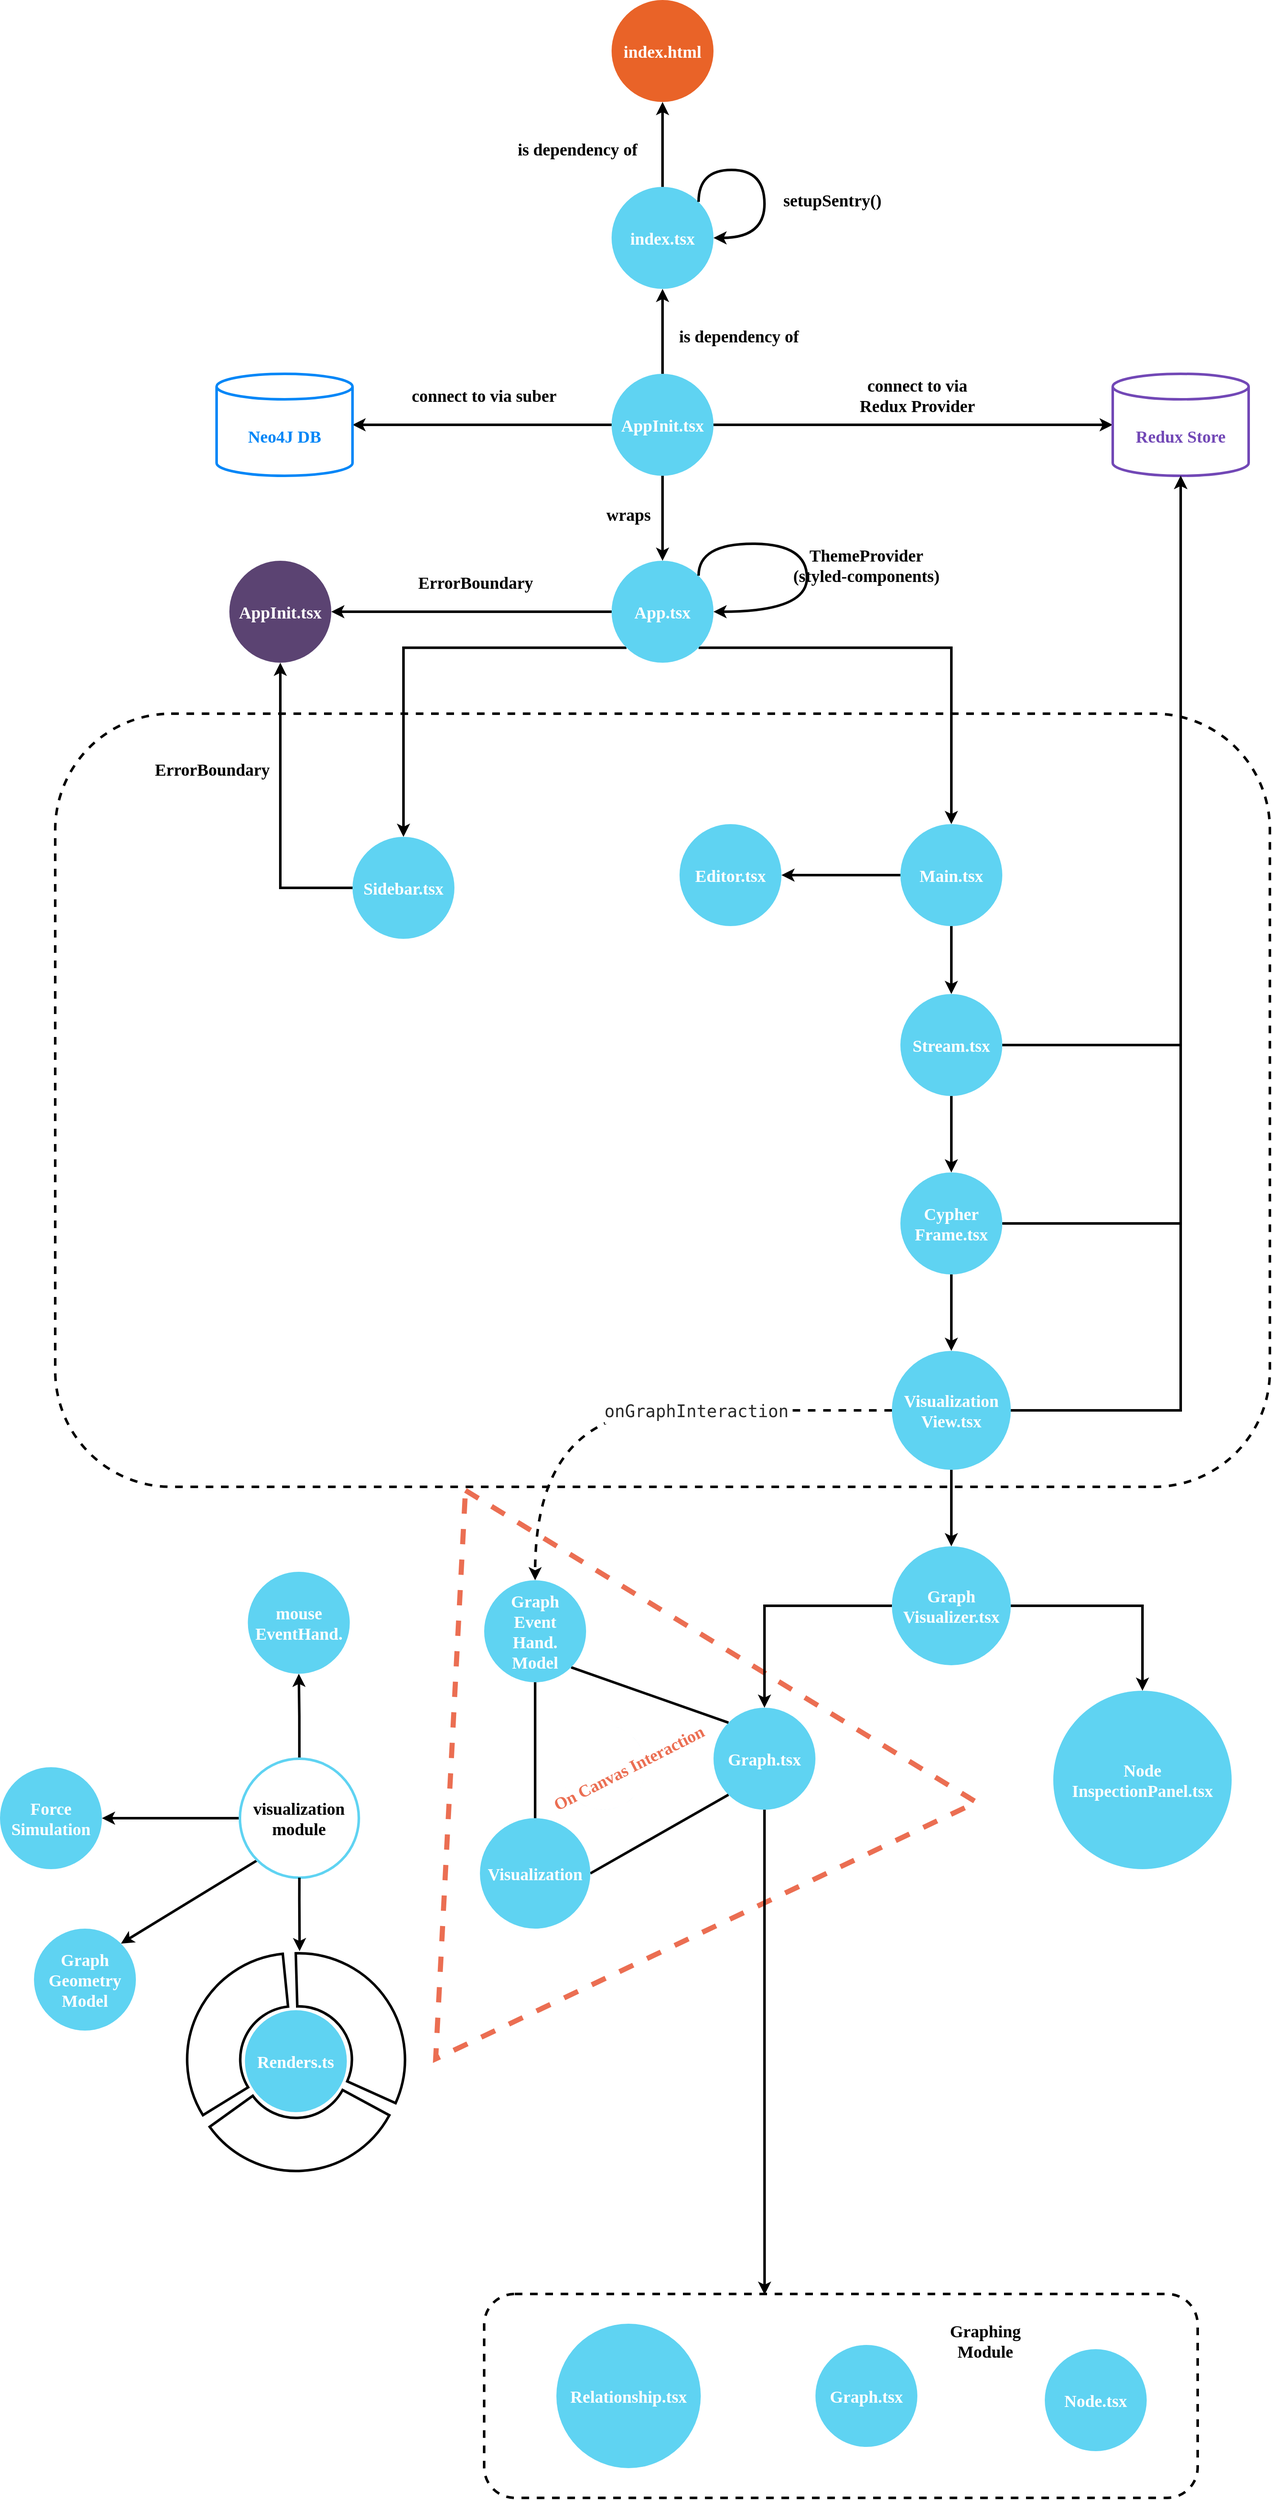 <mxfile version="22.0.2" type="device">
  <diagram name="Page-1" id="7fj5daxvw-zFe0u0rVS1">
    <mxGraphModel dx="3265" dy="4275" grid="1" gridSize="10" guides="1" tooltips="1" connect="1" arrows="1" fold="1" page="1" pageScale="1" pageWidth="850" pageHeight="1100" math="0" shadow="0">
      <root>
        <mxCell id="0" />
        <mxCell id="1" parent="0" />
        <mxCell id="hoaP64khOImTLO0eVR3v-3" value="" style="triangle;whiteSpace=wrap;html=1;fillColor=none;dashed=1;strokeWidth=6;strokeColor=#EB6E52;rotation=3;" vertex="1" parent="1">
          <mxGeometry x="540" y="450" width="620" height="670" as="geometry" />
        </mxCell>
        <mxCell id="hoaP64khOImTLO0eVR3v-4" value="" style="rounded=1;whiteSpace=wrap;html=1;fillColor=none;strokeWidth=3;dashed=1;" vertex="1" parent="1">
          <mxGeometry x="580" y="1380" width="840" height="240" as="geometry" />
        </mxCell>
        <mxCell id="hoaP64khOImTLO0eVR3v-5" value="" style="rounded=1;whiteSpace=wrap;html=1;fillColor=none;strokeWidth=3;dashed=1;" vertex="1" parent="1">
          <mxGeometry x="75" y="-480" width="1430" height="910" as="geometry" />
        </mxCell>
        <mxCell id="hoaP64khOImTLO0eVR3v-6" value="&lt;font size=&quot;1&quot; face=&quot;Ubuntu&quot;&gt;&lt;b style=&quot;font-size: 20px;&quot;&gt;Graphing Module&lt;/b&gt;&lt;/font&gt;" style="text;html=1;strokeColor=none;fillColor=none;align=center;verticalAlign=middle;whiteSpace=wrap;rounded=0;" vertex="1" parent="1">
          <mxGeometry x="1140" y="1420" width="60" height="30" as="geometry" />
        </mxCell>
        <mxCell id="hoaP64khOImTLO0eVR3v-7" style="edgeStyle=orthogonalEdgeStyle;rounded=0;orthogonalLoop=1;jettySize=auto;html=1;exitX=0.5;exitY=1;exitDx=0;exitDy=0;strokeWidth=3;startArrow=classic;startFill=1;endArrow=none;endFill=0;" edge="1" parent="1" source="hoaP64khOImTLO0eVR3v-8" target="hoaP64khOImTLO0eVR3v-9">
          <mxGeometry relative="1" as="geometry" />
        </mxCell>
        <mxCell id="hoaP64khOImTLO0eVR3v-8" value="&lt;font color=&quot;#ffffff&quot; style=&quot;font-size: 20px;&quot; face=&quot;Ubuntu&quot;&gt;&lt;b&gt;index.html&lt;/b&gt;&lt;/font&gt;" style="ellipse;whiteSpace=wrap;html=1;aspect=fixed;strokeColor=none;fillColor=#E96328;strokeWidth=3;" vertex="1" parent="1">
          <mxGeometry x="730" y="-1320" width="120" height="120" as="geometry" />
        </mxCell>
        <mxCell id="hoaP64khOImTLO0eVR3v-9" value="&lt;font color=&quot;#ffffff&quot; style=&quot;font-size: 20px;&quot; face=&quot;Ubuntu&quot;&gt;&lt;b&gt;index.tsx&lt;/b&gt;&lt;/font&gt;" style="ellipse;whiteSpace=wrap;html=1;aspect=fixed;strokeColor=none;fillColor=#5FD3F2;" vertex="1" parent="1">
          <mxGeometry x="730" y="-1100" width="120" height="120" as="geometry" />
        </mxCell>
        <mxCell id="hoaP64khOImTLO0eVR3v-10" style="edgeStyle=orthogonalEdgeStyle;rounded=0;orthogonalLoop=1;jettySize=auto;html=1;exitX=1;exitY=0;exitDx=0;exitDy=0;entryX=1;entryY=0.5;entryDx=0;entryDy=0;curved=1;strokeWidth=3;" edge="1" parent="1" source="hoaP64khOImTLO0eVR3v-9" target="hoaP64khOImTLO0eVR3v-9">
          <mxGeometry relative="1" as="geometry">
            <Array as="points">
              <mxPoint x="832" y="-1120" />
              <mxPoint x="910" y="-1120" />
              <mxPoint x="910" y="-1040" />
            </Array>
          </mxGeometry>
        </mxCell>
        <mxCell id="hoaP64khOImTLO0eVR3v-11" value="&lt;font style=&quot;font-size: 20px;&quot; face=&quot;Ubuntu&quot;&gt;&lt;b&gt;setupSentry()&lt;/b&gt;&lt;/font&gt;" style="text;html=1;strokeColor=none;fillColor=none;align=center;verticalAlign=middle;whiteSpace=wrap;rounded=0;" vertex="1" parent="1">
          <mxGeometry x="910" y="-1100" width="160" height="30" as="geometry" />
        </mxCell>
        <mxCell id="hoaP64khOImTLO0eVR3v-12" style="edgeStyle=orthogonalEdgeStyle;rounded=0;orthogonalLoop=1;jettySize=auto;html=1;exitX=0.5;exitY=0;exitDx=0;exitDy=0;entryX=0.5;entryY=1;entryDx=0;entryDy=0;strokeWidth=3;" edge="1" parent="1" source="hoaP64khOImTLO0eVR3v-16" target="hoaP64khOImTLO0eVR3v-9">
          <mxGeometry relative="1" as="geometry" />
        </mxCell>
        <mxCell id="hoaP64khOImTLO0eVR3v-13" style="edgeStyle=orthogonalEdgeStyle;rounded=0;orthogonalLoop=1;jettySize=auto;html=1;exitX=1;exitY=0.5;exitDx=0;exitDy=0;entryX=0;entryY=0.5;entryDx=0;entryDy=0;entryPerimeter=0;strokeWidth=3;" edge="1" parent="1" source="hoaP64khOImTLO0eVR3v-16" target="hoaP64khOImTLO0eVR3v-24">
          <mxGeometry relative="1" as="geometry" />
        </mxCell>
        <mxCell id="hoaP64khOImTLO0eVR3v-14" style="edgeStyle=orthogonalEdgeStyle;rounded=0;orthogonalLoop=1;jettySize=auto;html=1;exitX=0;exitY=0.5;exitDx=0;exitDy=0;strokeWidth=3;" edge="1" parent="1" source="hoaP64khOImTLO0eVR3v-16" target="hoaP64khOImTLO0eVR3v-26">
          <mxGeometry relative="1" as="geometry" />
        </mxCell>
        <mxCell id="hoaP64khOImTLO0eVR3v-15" style="edgeStyle=orthogonalEdgeStyle;rounded=0;orthogonalLoop=1;jettySize=auto;html=1;exitX=0.5;exitY=1;exitDx=0;exitDy=0;entryX=0.5;entryY=0;entryDx=0;entryDy=0;strokeWidth=3;" edge="1" parent="1" source="hoaP64khOImTLO0eVR3v-16" target="hoaP64khOImTLO0eVR3v-20">
          <mxGeometry relative="1" as="geometry" />
        </mxCell>
        <mxCell id="hoaP64khOImTLO0eVR3v-16" value="&lt;font color=&quot;#ffffff&quot; style=&quot;font-size: 20px;&quot; face=&quot;Ubuntu&quot;&gt;&lt;b&gt;AppInit.tsx&lt;/b&gt;&lt;/font&gt;" style="ellipse;whiteSpace=wrap;html=1;aspect=fixed;strokeColor=none;fillColor=#5FD3F2;" vertex="1" parent="1">
          <mxGeometry x="730" y="-880" width="120" height="120" as="geometry" />
        </mxCell>
        <mxCell id="hoaP64khOImTLO0eVR3v-17" style="edgeStyle=orthogonalEdgeStyle;rounded=0;orthogonalLoop=1;jettySize=auto;html=1;exitX=0;exitY=0.5;exitDx=0;exitDy=0;strokeWidth=3;" edge="1" parent="1" source="hoaP64khOImTLO0eVR3v-20" target="hoaP64khOImTLO0eVR3v-28">
          <mxGeometry relative="1" as="geometry" />
        </mxCell>
        <mxCell id="hoaP64khOImTLO0eVR3v-18" style="rounded=0;orthogonalLoop=1;jettySize=auto;html=1;exitX=0;exitY=1;exitDx=0;exitDy=0;entryX=0.5;entryY=0;entryDx=0;entryDy=0;strokeWidth=3;edgeStyle=orthogonalEdgeStyle;" edge="1" parent="1" source="hoaP64khOImTLO0eVR3v-20" target="hoaP64khOImTLO0eVR3v-33">
          <mxGeometry relative="1" as="geometry" />
        </mxCell>
        <mxCell id="hoaP64khOImTLO0eVR3v-19" style="rounded=0;orthogonalLoop=1;jettySize=auto;html=1;exitX=1;exitY=1;exitDx=0;exitDy=0;strokeWidth=3;edgeStyle=orthogonalEdgeStyle;" edge="1" parent="1" source="hoaP64khOImTLO0eVR3v-20" target="hoaP64khOImTLO0eVR3v-37">
          <mxGeometry relative="1" as="geometry" />
        </mxCell>
        <mxCell id="hoaP64khOImTLO0eVR3v-20" value="&lt;font color=&quot;#ffffff&quot; style=&quot;font-size: 20px;&quot; face=&quot;Ubuntu&quot;&gt;&lt;b&gt;App.tsx&lt;/b&gt;&lt;/font&gt;" style="ellipse;whiteSpace=wrap;html=1;aspect=fixed;strokeColor=none;fillColor=#5FD3F2;" vertex="1" parent="1">
          <mxGeometry x="730" y="-660" width="120" height="120" as="geometry" />
        </mxCell>
        <mxCell id="hoaP64khOImTLO0eVR3v-21" value="&lt;font face=&quot;Ubuntu&quot;&gt;&lt;span style=&quot;font-size: 20px;&quot;&gt;&lt;b&gt;wraps&lt;/b&gt;&lt;/span&gt;&lt;/font&gt;" style="text;html=1;strokeColor=none;fillColor=none;align=center;verticalAlign=middle;whiteSpace=wrap;rounded=0;" vertex="1" parent="1">
          <mxGeometry x="660" y="-730" width="180" height="30" as="geometry" />
        </mxCell>
        <mxCell id="hoaP64khOImTLO0eVR3v-22" value="&lt;font face=&quot;Ubuntu&quot;&gt;&lt;span style=&quot;font-size: 20px;&quot;&gt;&lt;b&gt;is dependency of&lt;/b&gt;&lt;/span&gt;&lt;/font&gt;" style="text;html=1;strokeColor=none;fillColor=none;align=center;verticalAlign=middle;whiteSpace=wrap;rounded=0;" vertex="1" parent="1">
          <mxGeometry x="790" y="-940" width="180" height="30" as="geometry" />
        </mxCell>
        <mxCell id="hoaP64khOImTLO0eVR3v-23" value="&lt;font face=&quot;Ubuntu&quot;&gt;&lt;span style=&quot;font-size: 20px;&quot;&gt;&lt;b&gt;is dependency of&lt;/b&gt;&lt;/span&gt;&lt;/font&gt;" style="text;html=1;strokeColor=none;fillColor=none;align=center;verticalAlign=middle;whiteSpace=wrap;rounded=0;" vertex="1" parent="1">
          <mxGeometry x="600" y="-1160" width="180" height="30" as="geometry" />
        </mxCell>
        <mxCell id="hoaP64khOImTLO0eVR3v-24" value="&lt;font color=&quot;#7248b6&quot; style=&quot;font-size: 20px;&quot; face=&quot;Ubuntu&quot;&gt;&lt;b&gt;Redux Store&lt;/b&gt;&lt;/font&gt;" style="shape=cylinder3;whiteSpace=wrap;html=1;boundedLbl=1;backgroundOutline=1;size=15;fillColor=none;strokeColor=#7248B6;strokeWidth=3;" vertex="1" parent="1">
          <mxGeometry x="1320" y="-880" width="160" height="120" as="geometry" />
        </mxCell>
        <mxCell id="hoaP64khOImTLO0eVR3v-25" value="&lt;font face=&quot;Ubuntu&quot;&gt;&lt;span style=&quot;font-size: 20px;&quot;&gt;&lt;b&gt;connect to via Redux Provider&lt;/b&gt;&lt;/span&gt;&lt;/font&gt;" style="text;html=1;strokeColor=none;fillColor=none;align=center;verticalAlign=middle;whiteSpace=wrap;rounded=0;" vertex="1" parent="1">
          <mxGeometry x="1000" y="-870" width="180" height="30" as="geometry" />
        </mxCell>
        <mxCell id="hoaP64khOImTLO0eVR3v-26" value="&lt;font color=&quot;#0086f7&quot; style=&quot;font-size: 20px;&quot; face=&quot;Ubuntu&quot;&gt;&lt;b style=&quot;&quot;&gt;Neo4J DB&lt;/b&gt;&lt;/font&gt;" style="shape=cylinder3;whiteSpace=wrap;html=1;boundedLbl=1;backgroundOutline=1;size=15;fillColor=none;strokeColor=#0086F7;strokeWidth=3;" vertex="1" parent="1">
          <mxGeometry x="265" y="-880" width="160" height="120" as="geometry" />
        </mxCell>
        <mxCell id="hoaP64khOImTLO0eVR3v-27" value="&lt;font face=&quot;Ubuntu&quot;&gt;&lt;span style=&quot;font-size: 20px;&quot;&gt;&lt;b&gt;connect to via suber&lt;/b&gt;&lt;/span&gt;&lt;/font&gt;" style="text;html=1;strokeColor=none;fillColor=none;align=center;verticalAlign=middle;whiteSpace=wrap;rounded=0;" vertex="1" parent="1">
          <mxGeometry x="490" y="-870" width="180" height="30" as="geometry" />
        </mxCell>
        <mxCell id="hoaP64khOImTLO0eVR3v-28" value="&lt;font color=&quot;#ffffff&quot; style=&quot;font-size: 20px;&quot; face=&quot;Ubuntu&quot;&gt;&lt;b&gt;AppInit.tsx&lt;/b&gt;&lt;/font&gt;" style="ellipse;whiteSpace=wrap;html=1;aspect=fixed;strokeColor=none;fillColor=#5B4372;" vertex="1" parent="1">
          <mxGeometry x="280" y="-660" width="120" height="120" as="geometry" />
        </mxCell>
        <mxCell id="hoaP64khOImTLO0eVR3v-29" value="&lt;font face=&quot;Ubuntu&quot;&gt;&lt;span style=&quot;font-size: 20px;&quot;&gt;&lt;b&gt;ErrorBoundary&lt;/b&gt;&lt;/span&gt;&lt;/font&gt;" style="text;html=1;strokeColor=none;fillColor=none;align=center;verticalAlign=middle;whiteSpace=wrap;rounded=0;" vertex="1" parent="1">
          <mxGeometry x="480" y="-650" width="180" height="30" as="geometry" />
        </mxCell>
        <mxCell id="hoaP64khOImTLO0eVR3v-30" style="edgeStyle=orthogonalEdgeStyle;rounded=0;orthogonalLoop=1;jettySize=auto;html=1;exitX=1;exitY=0;exitDx=0;exitDy=0;entryX=1;entryY=0.5;entryDx=0;entryDy=0;curved=1;strokeWidth=3;" edge="1" parent="1" source="hoaP64khOImTLO0eVR3v-20" target="hoaP64khOImTLO0eVR3v-20">
          <mxGeometry relative="1" as="geometry">
            <Array as="points">
              <mxPoint x="832" y="-680" />
              <mxPoint x="960" y="-680" />
              <mxPoint x="960" y="-600" />
            </Array>
          </mxGeometry>
        </mxCell>
        <mxCell id="hoaP64khOImTLO0eVR3v-31" value="&lt;font face=&quot;Ubuntu&quot; style=&quot;font-size: 20px;&quot;&gt;&lt;b&gt;&lt;font style=&quot;font-size: 20px;&quot;&gt;ThemeProvider&lt;br&gt;&lt;/font&gt;(styled-components)&lt;/b&gt;&lt;/font&gt;" style="text;html=1;strokeColor=none;fillColor=none;align=center;verticalAlign=middle;whiteSpace=wrap;rounded=0;" vertex="1" parent="1">
          <mxGeometry x="940" y="-670" width="180" height="30" as="geometry" />
        </mxCell>
        <mxCell id="hoaP64khOImTLO0eVR3v-32" style="edgeStyle=orthogonalEdgeStyle;rounded=0;orthogonalLoop=1;jettySize=auto;html=1;exitX=0;exitY=0.5;exitDx=0;exitDy=0;entryX=0.5;entryY=1;entryDx=0;entryDy=0;strokeWidth=3;" edge="1" parent="1" source="hoaP64khOImTLO0eVR3v-33" target="hoaP64khOImTLO0eVR3v-28">
          <mxGeometry relative="1" as="geometry" />
        </mxCell>
        <mxCell id="hoaP64khOImTLO0eVR3v-33" value="&lt;font color=&quot;#ffffff&quot; style=&quot;font-size: 20px;&quot; face=&quot;Ubuntu&quot;&gt;&lt;b&gt;Sidebar.tsx&lt;/b&gt;&lt;/font&gt;" style="ellipse;whiteSpace=wrap;html=1;aspect=fixed;strokeColor=none;fillColor=#5FD3F2;" vertex="1" parent="1">
          <mxGeometry x="425" y="-335" width="120" height="120" as="geometry" />
        </mxCell>
        <mxCell id="hoaP64khOImTLO0eVR3v-34" value="&lt;font face=&quot;Ubuntu&quot;&gt;&lt;span style=&quot;font-size: 20px;&quot;&gt;&lt;b&gt;ErrorBoundary&lt;/b&gt;&lt;/span&gt;&lt;/font&gt;" style="text;html=1;strokeColor=none;fillColor=none;align=center;verticalAlign=middle;whiteSpace=wrap;rounded=0;" vertex="1" parent="1">
          <mxGeometry x="170" y="-430" width="180" height="30" as="geometry" />
        </mxCell>
        <mxCell id="hoaP64khOImTLO0eVR3v-35" style="edgeStyle=orthogonalEdgeStyle;rounded=0;orthogonalLoop=1;jettySize=auto;html=1;exitX=0;exitY=0.5;exitDx=0;exitDy=0;strokeWidth=3;" edge="1" parent="1" source="hoaP64khOImTLO0eVR3v-37" target="hoaP64khOImTLO0eVR3v-38">
          <mxGeometry relative="1" as="geometry" />
        </mxCell>
        <mxCell id="hoaP64khOImTLO0eVR3v-36" style="edgeStyle=orthogonalEdgeStyle;rounded=0;orthogonalLoop=1;jettySize=auto;html=1;exitX=0.5;exitY=1;exitDx=0;exitDy=0;entryX=0.5;entryY=0;entryDx=0;entryDy=0;strokeWidth=3;" edge="1" parent="1" source="hoaP64khOImTLO0eVR3v-37" target="hoaP64khOImTLO0eVR3v-41">
          <mxGeometry relative="1" as="geometry" />
        </mxCell>
        <mxCell id="hoaP64khOImTLO0eVR3v-37" value="&lt;font color=&quot;#ffffff&quot; style=&quot;font-size: 20px;&quot; face=&quot;Ubuntu&quot;&gt;&lt;b&gt;Main.tsx&lt;/b&gt;&lt;/font&gt;" style="ellipse;whiteSpace=wrap;html=1;aspect=fixed;strokeColor=none;fillColor=#5FD3F2;" vertex="1" parent="1">
          <mxGeometry x="1070" y="-350" width="120" height="120" as="geometry" />
        </mxCell>
        <mxCell id="hoaP64khOImTLO0eVR3v-38" value="&lt;font color=&quot;#ffffff&quot; style=&quot;font-size: 20px;&quot; face=&quot;Ubuntu&quot;&gt;&lt;b&gt;Editor.tsx&lt;/b&gt;&lt;/font&gt;" style="ellipse;whiteSpace=wrap;html=1;aspect=fixed;strokeColor=none;fillColor=#5FD3F2;" vertex="1" parent="1">
          <mxGeometry x="810" y="-350" width="120" height="120" as="geometry" />
        </mxCell>
        <mxCell id="hoaP64khOImTLO0eVR3v-39" style="edgeStyle=orthogonalEdgeStyle;rounded=0;orthogonalLoop=1;jettySize=auto;html=1;exitX=1;exitY=0.5;exitDx=0;exitDy=0;entryX=0.5;entryY=1;entryDx=0;entryDy=0;entryPerimeter=0;strokeWidth=3;" edge="1" parent="1" source="hoaP64khOImTLO0eVR3v-41" target="hoaP64khOImTLO0eVR3v-24">
          <mxGeometry relative="1" as="geometry" />
        </mxCell>
        <mxCell id="hoaP64khOImTLO0eVR3v-40" style="edgeStyle=orthogonalEdgeStyle;rounded=0;orthogonalLoop=1;jettySize=auto;html=1;exitX=0.5;exitY=1;exitDx=0;exitDy=0;strokeWidth=3;" edge="1" parent="1" source="hoaP64khOImTLO0eVR3v-41" target="hoaP64khOImTLO0eVR3v-44">
          <mxGeometry relative="1" as="geometry" />
        </mxCell>
        <mxCell id="hoaP64khOImTLO0eVR3v-41" value="&lt;font color=&quot;#ffffff&quot; style=&quot;font-size: 20px;&quot; face=&quot;Ubuntu&quot;&gt;&lt;b&gt;Stream.tsx&lt;/b&gt;&lt;/font&gt;" style="ellipse;whiteSpace=wrap;html=1;aspect=fixed;strokeColor=none;fillColor=#5FD3F2;" vertex="1" parent="1">
          <mxGeometry x="1070" y="-150" width="120" height="120" as="geometry" />
        </mxCell>
        <mxCell id="hoaP64khOImTLO0eVR3v-42" style="edgeStyle=orthogonalEdgeStyle;rounded=0;orthogonalLoop=1;jettySize=auto;html=1;exitX=1;exitY=0.5;exitDx=0;exitDy=0;entryX=0.5;entryY=1;entryDx=0;entryDy=0;entryPerimeter=0;strokeWidth=3;" edge="1" parent="1" source="hoaP64khOImTLO0eVR3v-44" target="hoaP64khOImTLO0eVR3v-24">
          <mxGeometry relative="1" as="geometry" />
        </mxCell>
        <mxCell id="hoaP64khOImTLO0eVR3v-43" style="edgeStyle=orthogonalEdgeStyle;rounded=0;orthogonalLoop=1;jettySize=auto;html=1;exitX=0.5;exitY=1;exitDx=0;exitDy=0;entryX=0.5;entryY=0;entryDx=0;entryDy=0;strokeWidth=3;" edge="1" parent="1" source="hoaP64khOImTLO0eVR3v-44" target="hoaP64khOImTLO0eVR3v-48">
          <mxGeometry relative="1" as="geometry" />
        </mxCell>
        <mxCell id="hoaP64khOImTLO0eVR3v-44" value="&lt;font color=&quot;#ffffff&quot; style=&quot;font-size: 20px;&quot; face=&quot;Ubuntu&quot;&gt;&lt;b&gt;Cypher&lt;br&gt;Frame.tsx&lt;/b&gt;&lt;/font&gt;" style="ellipse;whiteSpace=wrap;html=1;aspect=fixed;strokeColor=none;fillColor=#5FD3F2;" vertex="1" parent="1">
          <mxGeometry x="1070" y="60" width="120" height="120" as="geometry" />
        </mxCell>
        <mxCell id="hoaP64khOImTLO0eVR3v-45" style="edgeStyle=orthogonalEdgeStyle;rounded=0;orthogonalLoop=1;jettySize=auto;html=1;exitX=1;exitY=0.5;exitDx=0;exitDy=0;strokeWidth=3;" edge="1" parent="1" source="hoaP64khOImTLO0eVR3v-48" target="hoaP64khOImTLO0eVR3v-24">
          <mxGeometry relative="1" as="geometry" />
        </mxCell>
        <mxCell id="hoaP64khOImTLO0eVR3v-46" style="edgeStyle=orthogonalEdgeStyle;rounded=0;orthogonalLoop=1;jettySize=auto;html=1;exitX=0.5;exitY=1;exitDx=0;exitDy=0;entryX=0.5;entryY=0;entryDx=0;entryDy=0;strokeWidth=3;" edge="1" parent="1" source="hoaP64khOImTLO0eVR3v-48" target="hoaP64khOImTLO0eVR3v-51">
          <mxGeometry relative="1" as="geometry" />
        </mxCell>
        <mxCell id="hoaP64khOImTLO0eVR3v-47" style="edgeStyle=orthogonalEdgeStyle;rounded=0;orthogonalLoop=1;jettySize=auto;html=1;exitX=0;exitY=0.5;exitDx=0;exitDy=0;dashed=1;strokeWidth=3;curved=1;" edge="1" parent="1" source="hoaP64khOImTLO0eVR3v-75" target="hoaP64khOImTLO0eVR3v-71">
          <mxGeometry relative="1" as="geometry" />
        </mxCell>
        <mxCell id="hoaP64khOImTLO0eVR3v-48" value="&lt;font color=&quot;#ffffff&quot; style=&quot;font-size: 20px;&quot; face=&quot;Ubuntu&quot;&gt;&lt;b&gt;Visualization&lt;br&gt;View.tsx&lt;/b&gt;&lt;/font&gt;" style="ellipse;whiteSpace=wrap;html=1;aspect=fixed;strokeColor=none;fillColor=#5FD3F2;" vertex="1" parent="1">
          <mxGeometry x="1060" y="270" width="140" height="140" as="geometry" />
        </mxCell>
        <mxCell id="hoaP64khOImTLO0eVR3v-49" style="rounded=0;orthogonalLoop=1;jettySize=auto;html=1;exitX=0;exitY=0.5;exitDx=0;exitDy=0;strokeWidth=3;edgeStyle=orthogonalEdgeStyle;" edge="1" parent="1" source="hoaP64khOImTLO0eVR3v-51" target="hoaP64khOImTLO0eVR3v-53">
          <mxGeometry relative="1" as="geometry" />
        </mxCell>
        <mxCell id="hoaP64khOImTLO0eVR3v-50" style="rounded=0;orthogonalLoop=1;jettySize=auto;html=1;exitX=1;exitY=0.5;exitDx=0;exitDy=0;entryX=0.5;entryY=0;entryDx=0;entryDy=0;strokeWidth=3;edgeStyle=orthogonalEdgeStyle;" edge="1" parent="1" source="hoaP64khOImTLO0eVR3v-51" target="hoaP64khOImTLO0eVR3v-54">
          <mxGeometry relative="1" as="geometry" />
        </mxCell>
        <mxCell id="hoaP64khOImTLO0eVR3v-51" value="&lt;font color=&quot;#ffffff&quot; style=&quot;font-size: 20px;&quot; face=&quot;Ubuntu&quot;&gt;&lt;b&gt;Graph&lt;br&gt;Visualizer.tsx&lt;/b&gt;&lt;/font&gt;" style="ellipse;whiteSpace=wrap;html=1;aspect=fixed;strokeColor=none;fillColor=#5FD3F2;" vertex="1" parent="1">
          <mxGeometry x="1060" y="500" width="140" height="140" as="geometry" />
        </mxCell>
        <mxCell id="hoaP64khOImTLO0eVR3v-52" style="edgeStyle=orthogonalEdgeStyle;rounded=0;orthogonalLoop=1;jettySize=auto;html=1;exitX=0.5;exitY=1;exitDx=0;exitDy=0;entryX=0.393;entryY=0.004;entryDx=0;entryDy=0;entryPerimeter=0;strokeWidth=3;" edge="1" parent="1" source="hoaP64khOImTLO0eVR3v-53" target="hoaP64khOImTLO0eVR3v-4">
          <mxGeometry relative="1" as="geometry" />
        </mxCell>
        <mxCell id="hoaP64khOImTLO0eVR3v-53" value="&lt;b style=&quot;border-color: var(--border-color); color: rgb(255, 255, 255); font-family: Ubuntu; font-size: 20px;&quot;&gt;Graph.tsx&lt;/b&gt;" style="ellipse;whiteSpace=wrap;html=1;aspect=fixed;strokeColor=none;fillColor=#5FD3F2;" vertex="1" parent="1">
          <mxGeometry x="850" y="690" width="120" height="120" as="geometry" />
        </mxCell>
        <mxCell id="hoaP64khOImTLO0eVR3v-54" value="&lt;font color=&quot;#ffffff&quot; style=&quot;font-size: 20px;&quot; face=&quot;Ubuntu&quot;&gt;&lt;b&gt;Node&lt;br&gt;InspectionPanel.tsx&lt;/b&gt;&lt;/font&gt;" style="ellipse;whiteSpace=wrap;html=1;aspect=fixed;strokeColor=none;fillColor=#5FD3F2;" vertex="1" parent="1">
          <mxGeometry x="1250" y="670" width="210" height="210" as="geometry" />
        </mxCell>
        <mxCell id="hoaP64khOImTLO0eVR3v-55" value="&lt;font color=&quot;#ffffff&quot; style=&quot;font-size: 20px;&quot; face=&quot;Ubuntu&quot;&gt;&lt;b&gt;Relationship.tsx&lt;/b&gt;&lt;/font&gt;" style="ellipse;whiteSpace=wrap;html=1;aspect=fixed;strokeColor=none;fillColor=#5FD3F2;" vertex="1" parent="1">
          <mxGeometry x="665" y="1415" width="170" height="170" as="geometry" />
        </mxCell>
        <mxCell id="hoaP64khOImTLO0eVR3v-56" value="&lt;font color=&quot;#ffffff&quot; style=&quot;font-size: 20px;&quot; face=&quot;Ubuntu&quot;&gt;&lt;b&gt;Graph.tsx&lt;/b&gt;&lt;/font&gt;" style="ellipse;whiteSpace=wrap;html=1;aspect=fixed;strokeColor=none;fillColor=#5FD3F2;" vertex="1" parent="1">
          <mxGeometry x="970" y="1440" width="120" height="120" as="geometry" />
        </mxCell>
        <mxCell id="hoaP64khOImTLO0eVR3v-57" value="&lt;font color=&quot;#ffffff&quot; style=&quot;font-size: 20px;&quot; face=&quot;Ubuntu&quot;&gt;&lt;b&gt;Node.tsx&lt;/b&gt;&lt;/font&gt;" style="ellipse;whiteSpace=wrap;html=1;aspect=fixed;strokeColor=none;fillColor=#5FD3F2;" vertex="1" parent="1">
          <mxGeometry x="1240" y="1445" width="120" height="120" as="geometry" />
        </mxCell>
        <mxCell id="hoaP64khOImTLO0eVR3v-58" style="rounded=0;orthogonalLoop=1;jettySize=auto;html=1;strokeWidth=3;" edge="1" parent="1" source="hoaP64khOImTLO0eVR3v-61" target="hoaP64khOImTLO0eVR3v-66">
          <mxGeometry relative="1" as="geometry" />
        </mxCell>
        <mxCell id="hoaP64khOImTLO0eVR3v-59" style="rounded=0;orthogonalLoop=1;jettySize=auto;html=1;exitX=0;exitY=1;exitDx=0;exitDy=0;entryX=1;entryY=0;entryDx=0;entryDy=0;strokeWidth=3;" edge="1" parent="1" source="hoaP64khOImTLO0eVR3v-61" target="hoaP64khOImTLO0eVR3v-67">
          <mxGeometry relative="1" as="geometry" />
        </mxCell>
        <mxCell id="hoaP64khOImTLO0eVR3v-60" style="edgeStyle=orthogonalEdgeStyle;rounded=0;orthogonalLoop=1;jettySize=auto;html=1;exitX=0.5;exitY=0;exitDx=0;exitDy=0;entryX=0.5;entryY=1;entryDx=0;entryDy=0;strokeWidth=3;" edge="1" parent="1" source="hoaP64khOImTLO0eVR3v-61" target="hoaP64khOImTLO0eVR3v-68">
          <mxGeometry relative="1" as="geometry" />
        </mxCell>
        <mxCell id="hoaP64khOImTLO0eVR3v-61" value="&lt;font face=&quot;Ubuntu&quot;&gt;&lt;span style=&quot;font-size: 20px;&quot;&gt;&lt;b style=&quot;&quot;&gt;visualization module&lt;/b&gt;&lt;/span&gt;&lt;/font&gt;" style="ellipse;whiteSpace=wrap;html=1;aspect=fixed;strokeColor=#5FD3F2;fillColor=none;gradientColor=none;strokeWidth=3;" vertex="1" parent="1">
          <mxGeometry x="292.44" y="750" width="140" height="140" as="geometry" />
        </mxCell>
        <mxCell id="hoaP64khOImTLO0eVR3v-62" value="" style="verticalLabelPosition=bottom;verticalAlign=top;html=1;shape=mxgraph.basic.donut;dx=0;strokeColor=none;fillColor=#10739E;fontSize=10;align=center;fillOpacity=20;strokeWidth=4;" vertex="1" parent="1">
          <mxGeometry x="670" y="710" width="100" height="100" as="geometry" />
        </mxCell>
        <mxCell id="hoaP64khOImTLO0eVR3v-63" value="" style="verticalLabelPosition=bottom;verticalAlign=top;html=1;shape=mxgraph.basic.partConcEllipse;startAngle=0.301;endAngle=0.623;arcWidth=0.5;rotation=10;strokeWidth=3;" vertex="1" parent="1">
          <mxGeometry x="233.34" y="985.28" width="250" height="250" as="geometry" />
        </mxCell>
        <mxCell id="hoaP64khOImTLO0eVR3v-64" value="" style="verticalLabelPosition=bottom;verticalAlign=top;html=1;shape=mxgraph.basic.partConcEllipse;startAngle=0.301;endAngle=0.623;arcWidth=0.5;rotation=-110;strokeWidth=3;" vertex="1" parent="1">
          <mxGeometry x="236.78" y="979" width="250" height="250" as="geometry" />
        </mxCell>
        <mxCell id="hoaP64khOImTLO0eVR3v-65" style="edgeStyle=orthogonalEdgeStyle;rounded=0;orthogonalLoop=1;jettySize=auto;html=1;exitX=0.5;exitY=1;exitDx=0;exitDy=0;entryX=0.978;entryY=0.678;entryDx=0;entryDy=0;entryPerimeter=0;strokeWidth=3;" edge="1" parent="1" source="hoaP64khOImTLO0eVR3v-61" target="hoaP64khOImTLO0eVR3v-64">
          <mxGeometry relative="1" as="geometry" />
        </mxCell>
        <mxCell id="hoaP64khOImTLO0eVR3v-66" value="&lt;b style=&quot;border-color: var(--border-color); color: rgb(255, 255, 255); font-family: Ubuntu; font-size: 20px;&quot;&gt;Force&lt;br&gt;Simulation&lt;br&gt;&lt;/b&gt;" style="ellipse;whiteSpace=wrap;html=1;aspect=fixed;strokeColor=none;fillColor=#5FD3F2;" vertex="1" parent="1">
          <mxGeometry x="10" y="760" width="120" height="120" as="geometry" />
        </mxCell>
        <mxCell id="hoaP64khOImTLO0eVR3v-67" value="&lt;b style=&quot;border-color: var(--border-color); color: rgb(255, 255, 255); font-family: Ubuntu; font-size: 20px;&quot;&gt;Graph&lt;br&gt;Geometry&lt;br&gt;Model&lt;br&gt;&lt;/b&gt;" style="ellipse;whiteSpace=wrap;html=1;aspect=fixed;strokeColor=none;fillColor=#5FD3F2;" vertex="1" parent="1">
          <mxGeometry x="50" y="950" width="120" height="120" as="geometry" />
        </mxCell>
        <mxCell id="hoaP64khOImTLO0eVR3v-68" value="&lt;b style=&quot;border-color: var(--border-color); color: rgb(255, 255, 255); font-family: Ubuntu; font-size: 20px;&quot;&gt;mouse&lt;br&gt;EventHand.&lt;br&gt;&lt;/b&gt;" style="ellipse;whiteSpace=wrap;html=1;aspect=fixed;strokeColor=none;fillColor=#5FD3F2;" vertex="1" parent="1">
          <mxGeometry x="301.78" y="530" width="120" height="120" as="geometry" />
        </mxCell>
        <mxCell id="hoaP64khOImTLO0eVR3v-69" style="rounded=0;orthogonalLoop=1;jettySize=auto;html=1;exitX=1;exitY=1;exitDx=0;exitDy=0;entryX=0;entryY=0;entryDx=0;entryDy=0;endArrow=none;endFill=0;strokeWidth=3;" edge="1" parent="1" source="hoaP64khOImTLO0eVR3v-71" target="hoaP64khOImTLO0eVR3v-53">
          <mxGeometry relative="1" as="geometry" />
        </mxCell>
        <mxCell id="hoaP64khOImTLO0eVR3v-70" style="edgeStyle=orthogonalEdgeStyle;rounded=0;orthogonalLoop=1;jettySize=auto;html=1;exitX=0.5;exitY=1;exitDx=0;exitDy=0;endArrow=none;endFill=0;strokeWidth=3;" edge="1" parent="1" source="hoaP64khOImTLO0eVR3v-71" target="hoaP64khOImTLO0eVR3v-73">
          <mxGeometry relative="1" as="geometry" />
        </mxCell>
        <mxCell id="hoaP64khOImTLO0eVR3v-71" value="&lt;b style=&quot;border-color: var(--border-color); color: rgb(255, 255, 255); font-family: Ubuntu; font-size: 20px;&quot;&gt;Graph&lt;br&gt;Event&lt;br&gt;Hand.&lt;br&gt;Model&lt;br&gt;&lt;/b&gt;" style="ellipse;whiteSpace=wrap;html=1;aspect=fixed;strokeColor=none;fillColor=#5FD3F2;" vertex="1" parent="1">
          <mxGeometry x="580" y="540" width="120" height="120" as="geometry" />
        </mxCell>
        <mxCell id="hoaP64khOImTLO0eVR3v-72" style="rounded=0;orthogonalLoop=1;jettySize=auto;html=1;exitX=1;exitY=0.5;exitDx=0;exitDy=0;entryX=0;entryY=1;entryDx=0;entryDy=0;strokeWidth=3;endArrow=none;endFill=0;" edge="1" parent="1" source="hoaP64khOImTLO0eVR3v-73" target="hoaP64khOImTLO0eVR3v-53">
          <mxGeometry relative="1" as="geometry" />
        </mxCell>
        <mxCell id="hoaP64khOImTLO0eVR3v-73" value="&lt;b style=&quot;border-color: var(--border-color); color: rgb(255, 255, 255); font-family: Ubuntu; font-size: 20px;&quot;&gt;Visualization&lt;br&gt;&lt;/b&gt;" style="ellipse;whiteSpace=wrap;html=1;aspect=fixed;strokeColor=none;fillColor=#5FD3F2;" vertex="1" parent="1">
          <mxGeometry x="575" y="820" width="130" height="130" as="geometry" />
        </mxCell>
        <mxCell id="hoaP64khOImTLO0eVR3v-74" value="" style="edgeStyle=orthogonalEdgeStyle;rounded=0;orthogonalLoop=1;jettySize=auto;html=1;exitX=0;exitY=0.5;exitDx=0;exitDy=0;dashed=1;strokeWidth=3;curved=1;" edge="1" parent="1" source="hoaP64khOImTLO0eVR3v-48" target="hoaP64khOImTLO0eVR3v-75">
          <mxGeometry relative="1" as="geometry">
            <mxPoint x="1060" y="340" as="sourcePoint" />
            <mxPoint x="605" y="530" as="targetPoint" />
          </mxGeometry>
        </mxCell>
        <mxCell id="hoaP64khOImTLO0eVR3v-75" value="&lt;div style=&quot;color: rgb(41, 41, 41); background-color: rgb(255, 255, 255); font-family: Menlo, Monaco, Ubuntu, monospace, Menlo, Monaco, &amp;quot;Courier New&amp;quot;, monospace; font-size: 20px; line-height: 30px;&quot;&gt;onGraphInteraction&lt;/div&gt;" style="text;html=1;strokeColor=none;fillColor=none;align=center;verticalAlign=middle;whiteSpace=wrap;rounded=0;" vertex="1" parent="1">
          <mxGeometry x="800" y="325" width="60" height="30" as="geometry" />
        </mxCell>
        <mxCell id="hoaP64khOImTLO0eVR3v-76" value="&lt;font face=&quot;Ubuntu&quot; color=&quot;#ffffff&quot;&gt;&lt;span style=&quot;font-size: 20px;&quot;&gt;&lt;b&gt;Renders.ts&lt;br&gt;&lt;/b&gt;&lt;/span&gt;&lt;/font&gt;" style="ellipse;whiteSpace=wrap;html=1;aspect=fixed;strokeColor=none;fillColor=#5FD3F2;" vertex="1" parent="1">
          <mxGeometry x="298.34" y="1046" width="120" height="120" as="geometry" />
        </mxCell>
        <mxCell id="hoaP64khOImTLO0eVR3v-77" value="" style="verticalLabelPosition=bottom;verticalAlign=top;html=1;shape=mxgraph.basic.partConcEllipse;startAngle=0.301;endAngle=0.623;arcWidth=0.5;rotation=130;strokeWidth=3;" vertex="1" parent="1">
          <mxGeometry x="230.34" y="979" width="250" height="250" as="geometry" />
        </mxCell>
        <mxCell id="hoaP64khOImTLO0eVR3v-78" value="&lt;font size=&quot;1&quot; face=&quot;Ubuntu&quot; color=&quot;#eb6e52&quot;&gt;&lt;b style=&quot;font-size: 20px;&quot;&gt;On Canvas Interaction&lt;/b&gt;&lt;/font&gt;" style="text;html=1;strokeColor=none;fillColor=none;align=center;verticalAlign=middle;whiteSpace=wrap;rounded=0;rotation=333;" vertex="1" parent="1">
          <mxGeometry x="630" y="745" width="240" height="30" as="geometry" />
        </mxCell>
      </root>
    </mxGraphModel>
  </diagram>
</mxfile>
